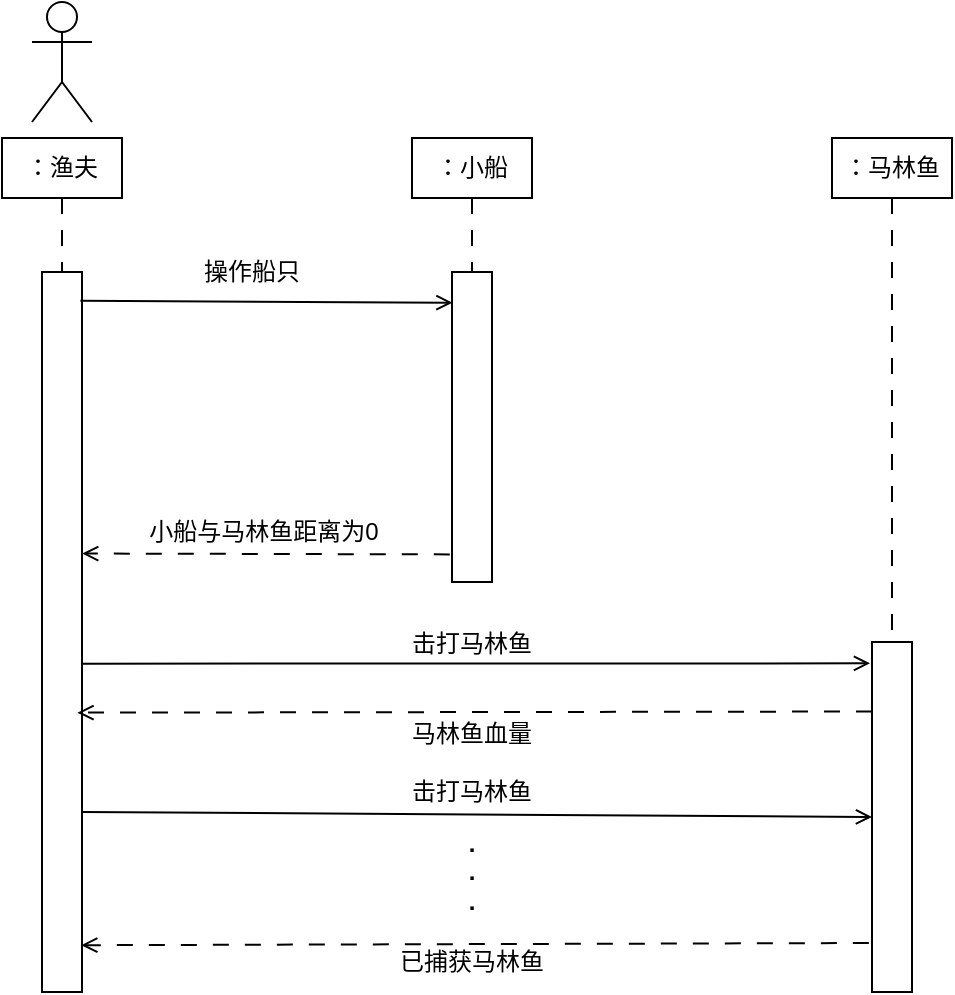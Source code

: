<mxfile version="25.0.2">
  <diagram name="第 1 页" id="mHi4XNvlJZAQIr8-y_Rf">
    <mxGraphModel dx="915" dy="823" grid="1" gridSize="10" guides="1" tooltips="1" connect="1" arrows="1" fold="1" page="1" pageScale="1" pageWidth="827" pageHeight="1169" math="0" shadow="0">
      <root>
        <mxCell id="0" />
        <mxCell id="1" parent="0" />
        <mxCell id="GfrcG74RFH0WNDXV7pOx-1" value="" style="shape=umlActor;verticalLabelPosition=bottom;verticalAlign=top;html=1;outlineConnect=0;" vertex="1" parent="1">
          <mxGeometry x="90" y="90" width="30" height="60" as="geometry" />
        </mxCell>
        <mxCell id="GfrcG74RFH0WNDXV7pOx-2" value="：渔夫" style="rounded=0;whiteSpace=wrap;html=1;" vertex="1" parent="1">
          <mxGeometry x="75" y="158" width="60" height="30" as="geometry" />
        </mxCell>
        <mxCell id="GfrcG74RFH0WNDXV7pOx-3" value="：小船" style="rounded=0;whiteSpace=wrap;html=1;" vertex="1" parent="1">
          <mxGeometry x="280" y="158" width="60" height="30" as="geometry" />
        </mxCell>
        <mxCell id="GfrcG74RFH0WNDXV7pOx-4" value="：马林鱼" style="rounded=0;whiteSpace=wrap;html=1;" vertex="1" parent="1">
          <mxGeometry x="490" y="158" width="60" height="30" as="geometry" />
        </mxCell>
        <mxCell id="GfrcG74RFH0WNDXV7pOx-5" value="" style="rounded=0;whiteSpace=wrap;html=1;" vertex="1" parent="1">
          <mxGeometry x="95" y="225" width="20" height="360" as="geometry" />
        </mxCell>
        <mxCell id="GfrcG74RFH0WNDXV7pOx-6" value="" style="rounded=0;whiteSpace=wrap;html=1;" vertex="1" parent="1">
          <mxGeometry x="300" y="225" width="20" height="155" as="geometry" />
        </mxCell>
        <mxCell id="GfrcG74RFH0WNDXV7pOx-7" value="" style="rounded=0;whiteSpace=wrap;html=1;" vertex="1" parent="1">
          <mxGeometry x="510" y="410" width="20" height="175" as="geometry" />
        </mxCell>
        <mxCell id="GfrcG74RFH0WNDXV7pOx-9" style="edgeStyle=none;rounded=0;orthogonalLoop=1;jettySize=auto;html=1;entryX=0.012;entryY=0.099;entryDx=0;entryDy=0;entryPerimeter=0;exitX=0.96;exitY=0.04;exitDx=0;exitDy=0;exitPerimeter=0;endArrow=open;endFill=0;" edge="1" parent="1" source="GfrcG74RFH0WNDXV7pOx-5" target="GfrcG74RFH0WNDXV7pOx-6">
          <mxGeometry relative="1" as="geometry">
            <mxPoint x="120" y="240" as="sourcePoint" />
          </mxGeometry>
        </mxCell>
        <mxCell id="GfrcG74RFH0WNDXV7pOx-10" value="操作船只" style="text;strokeColor=none;align=center;fillColor=none;html=1;verticalAlign=middle;whiteSpace=wrap;rounded=0;" vertex="1" parent="1">
          <mxGeometry x="170" y="210" width="60" height="30" as="geometry" />
        </mxCell>
        <mxCell id="GfrcG74RFH0WNDXV7pOx-12" style="edgeStyle=none;rounded=0;orthogonalLoop=1;jettySize=auto;html=1;entryX=-0.05;entryY=0.061;entryDx=0;entryDy=0;entryPerimeter=0;exitX=1.014;exitY=0.544;exitDx=0;exitDy=0;exitPerimeter=0;endArrow=open;endFill=0;" edge="1" parent="1" source="GfrcG74RFH0WNDXV7pOx-5" target="GfrcG74RFH0WNDXV7pOx-7">
          <mxGeometry relative="1" as="geometry">
            <mxPoint x="114" y="420" as="sourcePoint" />
            <mxPoint x="300" y="421" as="targetPoint" />
          </mxGeometry>
        </mxCell>
        <mxCell id="GfrcG74RFH0WNDXV7pOx-13" style="edgeStyle=none;rounded=0;orthogonalLoop=1;jettySize=auto;html=1;entryX=1.005;entryY=0.391;entryDx=0;entryDy=0;entryPerimeter=0;endArrow=open;endFill=0;exitX=-0.055;exitY=0.911;exitDx=0;exitDy=0;exitPerimeter=0;dashed=1;dashPattern=8 8;" edge="1" parent="1" source="GfrcG74RFH0WNDXV7pOx-6" target="GfrcG74RFH0WNDXV7pOx-5">
          <mxGeometry relative="1" as="geometry">
            <mxPoint x="298" y="365" as="sourcePoint" />
            <mxPoint x="320" y="260" as="targetPoint" />
          </mxGeometry>
        </mxCell>
        <mxCell id="GfrcG74RFH0WNDXV7pOx-14" style="edgeStyle=none;rounded=0;orthogonalLoop=1;jettySize=auto;html=1;entryX=0;entryY=0.5;entryDx=0;entryDy=0;exitX=1;exitY=0.75;exitDx=0;exitDy=0;endArrow=open;endFill=0;" edge="1" parent="1" source="GfrcG74RFH0WNDXV7pOx-5" target="GfrcG74RFH0WNDXV7pOx-7">
          <mxGeometry relative="1" as="geometry">
            <mxPoint x="125" y="431" as="sourcePoint" />
            <mxPoint x="519" y="431" as="targetPoint" />
          </mxGeometry>
        </mxCell>
        <mxCell id="GfrcG74RFH0WNDXV7pOx-15" value="小船与马林鱼距离为0" style="text;strokeColor=none;align=center;fillColor=none;html=1;verticalAlign=middle;whiteSpace=wrap;rounded=0;" vertex="1" parent="1">
          <mxGeometry x="141" y="340" width="130" height="30" as="geometry" />
        </mxCell>
        <mxCell id="GfrcG74RFH0WNDXV7pOx-16" style="edgeStyle=none;rounded=0;orthogonalLoop=1;jettySize=auto;html=1;entryX=0.886;entryY=0.637;entryDx=0;entryDy=0;entryPerimeter=0;endArrow=open;endFill=0;exitX=0;exitY=0.25;exitDx=0;exitDy=0;dashed=1;dashPattern=8 8;" edge="1" parent="1">
          <mxGeometry relative="1" as="geometry">
            <mxPoint x="510" y="444.75" as="sourcePoint" />
            <mxPoint x="112.72" y="445.32" as="targetPoint" />
          </mxGeometry>
        </mxCell>
        <mxCell id="GfrcG74RFH0WNDXV7pOx-17" style="edgeStyle=none;rounded=0;orthogonalLoop=1;jettySize=auto;html=1;entryX=0.981;entryY=0.935;entryDx=0;entryDy=0;entryPerimeter=0;endArrow=open;endFill=0;exitX=-0.079;exitY=0.86;exitDx=0;exitDy=0;dashed=1;dashPattern=8 8;exitPerimeter=0;" edge="1" parent="1" source="GfrcG74RFH0WNDXV7pOx-7" target="GfrcG74RFH0WNDXV7pOx-5">
          <mxGeometry relative="1" as="geometry">
            <mxPoint x="520" y="464" as="sourcePoint" />
            <mxPoint x="123" y="464" as="targetPoint" />
          </mxGeometry>
        </mxCell>
        <mxCell id="GfrcG74RFH0WNDXV7pOx-18" value="击打马林鱼" style="text;strokeColor=none;align=center;fillColor=none;html=1;verticalAlign=middle;whiteSpace=wrap;rounded=0;" vertex="1" parent="1">
          <mxGeometry x="245" y="396" width="130" height="30" as="geometry" />
        </mxCell>
        <mxCell id="GfrcG74RFH0WNDXV7pOx-19" value="击打马林鱼" style="text;strokeColor=none;align=center;fillColor=none;html=1;verticalAlign=middle;whiteSpace=wrap;rounded=0;" vertex="1" parent="1">
          <mxGeometry x="245" y="470" width="130" height="30" as="geometry" />
        </mxCell>
        <mxCell id="GfrcG74RFH0WNDXV7pOx-20" value="已捕获马林鱼" style="text;strokeColor=none;align=center;fillColor=none;html=1;verticalAlign=middle;whiteSpace=wrap;rounded=0;" vertex="1" parent="1">
          <mxGeometry x="245" y="555" width="130" height="30" as="geometry" />
        </mxCell>
        <mxCell id="GfrcG74RFH0WNDXV7pOx-21" value="马林鱼血量" style="text;strokeColor=none;align=center;fillColor=none;html=1;verticalAlign=middle;whiteSpace=wrap;rounded=0;" vertex="1" parent="1">
          <mxGeometry x="245" y="441" width="130" height="30" as="geometry" />
        </mxCell>
        <mxCell id="GfrcG74RFH0WNDXV7pOx-22" style="edgeStyle=none;rounded=0;orthogonalLoop=1;jettySize=auto;html=1;entryX=0.5;entryY=0;entryDx=0;entryDy=0;endArrow=none;endFill=0;exitX=0.5;exitY=1;exitDx=0;exitDy=0;dashed=1;dashPattern=8 8;" edge="1" parent="1" source="GfrcG74RFH0WNDXV7pOx-4" target="GfrcG74RFH0WNDXV7pOx-7">
          <mxGeometry relative="1" as="geometry">
            <mxPoint x="520" y="464" as="sourcePoint" />
            <mxPoint x="123" y="464" as="targetPoint" />
          </mxGeometry>
        </mxCell>
        <mxCell id="GfrcG74RFH0WNDXV7pOx-23" style="edgeStyle=none;rounded=0;orthogonalLoop=1;jettySize=auto;html=1;entryX=0.5;entryY=0;entryDx=0;entryDy=0;endArrow=none;endFill=0;exitX=0.5;exitY=1;exitDx=0;exitDy=0;dashed=1;dashPattern=8 8;" edge="1" parent="1" source="GfrcG74RFH0WNDXV7pOx-3" target="GfrcG74RFH0WNDXV7pOx-6">
          <mxGeometry relative="1" as="geometry">
            <mxPoint x="530" y="198" as="sourcePoint" />
            <mxPoint x="530" y="420" as="targetPoint" />
          </mxGeometry>
        </mxCell>
        <mxCell id="GfrcG74RFH0WNDXV7pOx-24" style="edgeStyle=none;rounded=0;orthogonalLoop=1;jettySize=auto;html=1;entryX=0.5;entryY=0;entryDx=0;entryDy=0;endArrow=none;endFill=0;exitX=0.5;exitY=1;exitDx=0;exitDy=0;dashed=1;dashPattern=8 8;" edge="1" parent="1" source="GfrcG74RFH0WNDXV7pOx-2" target="GfrcG74RFH0WNDXV7pOx-5">
          <mxGeometry relative="1" as="geometry">
            <mxPoint x="104.76" y="188" as="sourcePoint" />
            <mxPoint x="104.76" y="410" as="targetPoint" />
          </mxGeometry>
        </mxCell>
        <mxCell id="GfrcG74RFH0WNDXV7pOx-25" value=".&lt;div&gt;.&lt;/div&gt;&lt;div&gt;.&lt;/div&gt;" style="text;strokeColor=none;align=center;fillColor=none;html=1;verticalAlign=middle;whiteSpace=wrap;rounded=0;fontStyle=1" vertex="1" parent="1">
          <mxGeometry x="280" y="510" width="60" height="30" as="geometry" />
        </mxCell>
      </root>
    </mxGraphModel>
  </diagram>
</mxfile>
